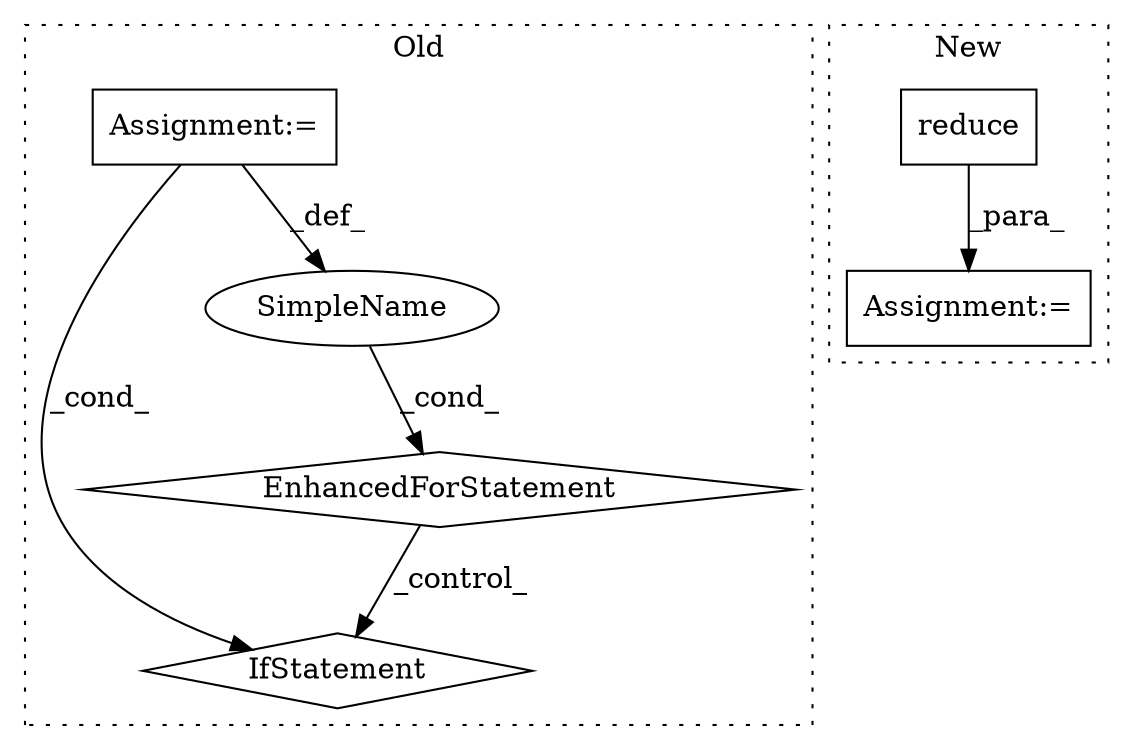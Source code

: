 digraph G {
subgraph cluster0 {
1 [label="EnhancedForStatement" a="70" s="3624,3711" l="53,2" shape="diamond"];
3 [label="Assignment:=" a="7" s="3624,3711" l="53,2" shape="box"];
5 [label="IfStatement" a="25" s="3721,3906" l="4,2" shape="diamond"];
6 [label="SimpleName" a="42" s="3681" l="4" shape="ellipse"];
label = "Old";
style="dotted";
}
subgraph cluster1 {
2 [label="reduce" a="32" s="3650,3776" l="7,-3" shape="box"];
4 [label="Assignment:=" a="7" s="3874" l="48" shape="box"];
label = "New";
style="dotted";
}
1 -> 5 [label="_control_"];
2 -> 4 [label="_para_"];
3 -> 6 [label="_def_"];
3 -> 5 [label="_cond_"];
6 -> 1 [label="_cond_"];
}